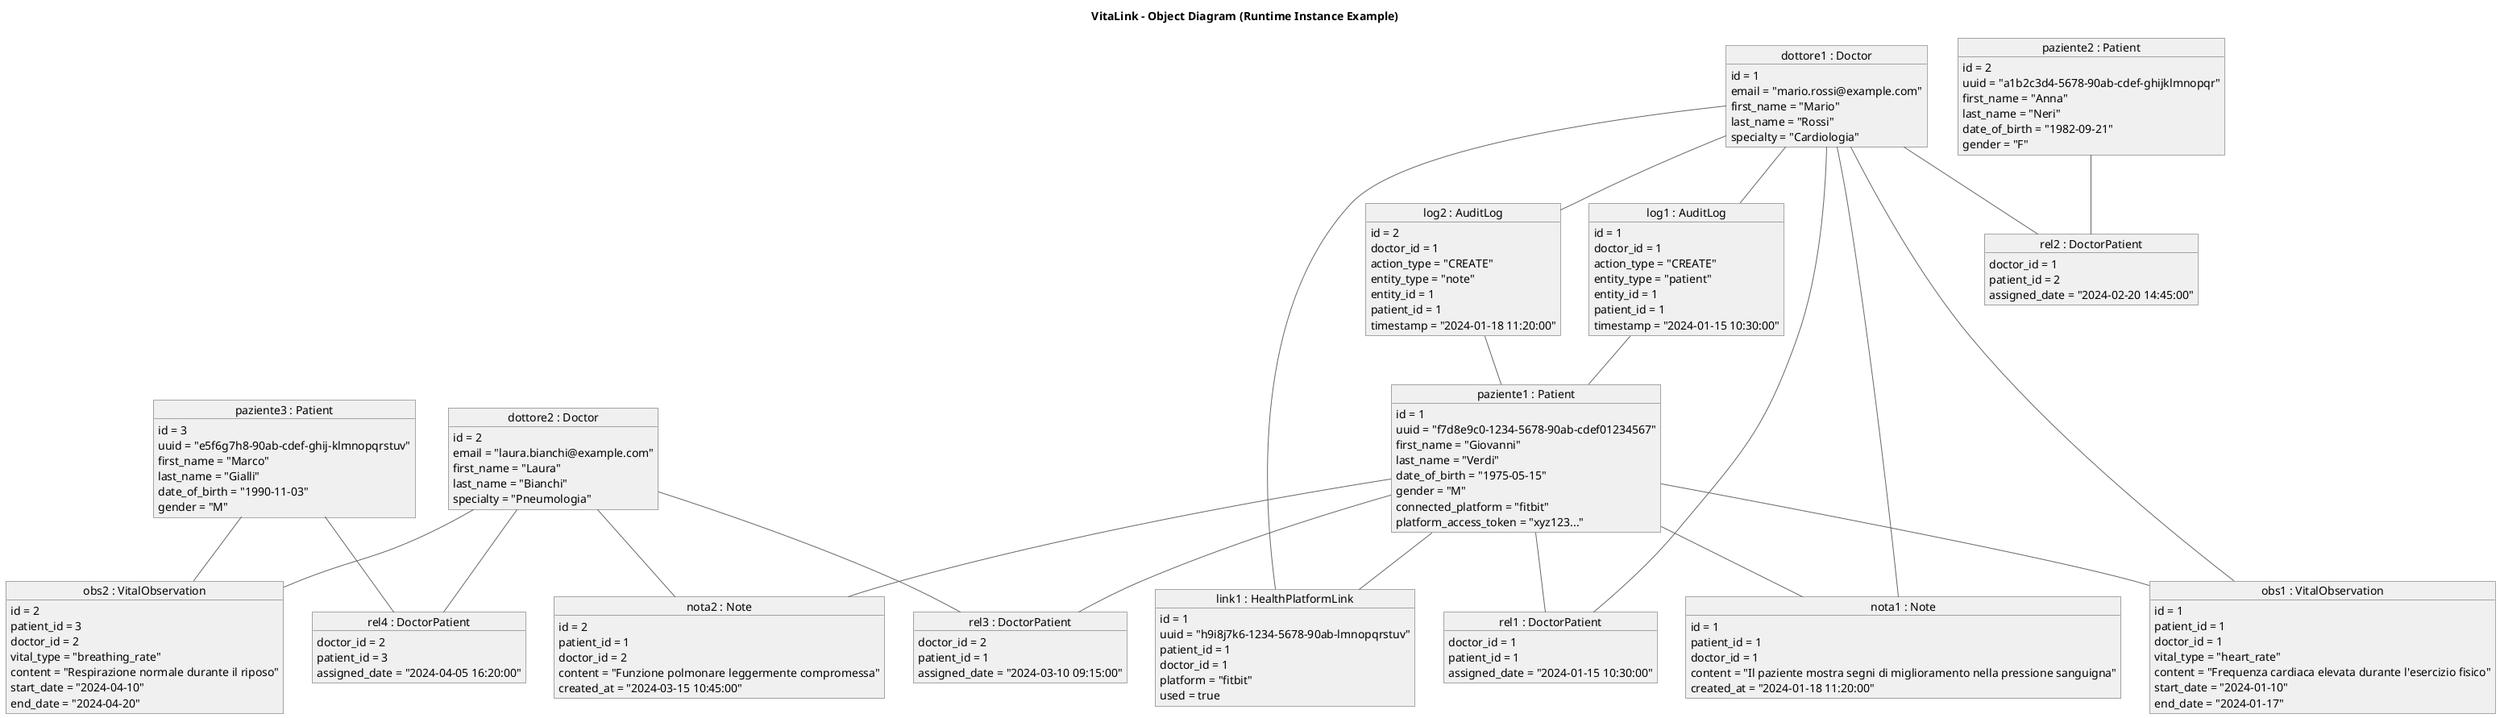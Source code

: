 @startuml VitaLink - Object Diagram

' Stile e configurazione
skinparam object {
    BackgroundColor #f0f0f0
    BorderColor #555555
}
skinparam arrow {
    Color #666666
}

title VitaLink - Object Diagram (Runtime Instance Example)

' Oggetti Doctor
object "dottore1 : Doctor" as doc1 {
    id = 1
    email = "mario.rossi@example.com"
    first_name = "Mario"
    last_name = "Rossi"
    specialty = "Cardiologia"
}

object "dottore2 : Doctor" as doc2 {
    id = 2
    email = "laura.bianchi@example.com"
    first_name = "Laura"
    last_name = "Bianchi"
    specialty = "Pneumologia"
}

' Oggetti Patient
object "paziente1 : Patient" as pat1 {
    id = 1
    uuid = "f7d8e9c0-1234-5678-90ab-cdef01234567"
    first_name = "Giovanni"
    last_name = "Verdi"
    date_of_birth = "1975-05-15"
    gender = "M"
    connected_platform = "fitbit"
    platform_access_token = "xyz123..."
}

object "paziente2 : Patient" as pat2 {
    id = 2
    uuid = "a1b2c3d4-5678-90ab-cdef-ghijklmnopqr"
    first_name = "Anna"
    last_name = "Neri"
    date_of_birth = "1982-09-21"
    gender = "F"
}

object "paziente3 : Patient" as pat3 {
    id = 3
    uuid = "e5f6g7h8-90ab-cdef-ghij-klmnopqrstuv"
    first_name = "Marco"
    last_name = "Gialli"
    date_of_birth = "1990-11-03"
    gender = "M"
}

' Oggetti DoctorPatient
object "rel1 : DoctorPatient" as rel1 {
    doctor_id = 1
    patient_id = 1
    assigned_date = "2024-01-15 10:30:00"
}

object "rel2 : DoctorPatient" as rel2 {
    doctor_id = 1
    patient_id = 2
    assigned_date = "2024-02-20 14:45:00"
}

object "rel3 : DoctorPatient" as rel3 {
    doctor_id = 2
    patient_id = 1
    assigned_date = "2024-03-10 09:15:00"
}

object "rel4 : DoctorPatient" as rel4 {
    doctor_id = 2
    patient_id = 3
    assigned_date = "2024-04-05 16:20:00"
}

' Oggetti Note
object "nota1 : Note" as note1 {
    id = 1
    patient_id = 1
    doctor_id = 1
    content = "Il paziente mostra segni di miglioramento nella pressione sanguigna"
    created_at = "2024-01-18 11:20:00"
}

object "nota2 : Note" as note2 {
    id = 2
    patient_id = 1
    doctor_id = 2
    content = "Funzione polmonare leggermente compromessa"
    created_at = "2024-03-15 10:45:00"
}

' Oggetti VitalObservation
object "obs1 : VitalObservation" as obs1 {
    id = 1
    patient_id = 1
    doctor_id = 1
    vital_type = "heart_rate"
    content = "Frequenza cardiaca elevata durante l'esercizio fisico"
    start_date = "2024-01-10"
    end_date = "2024-01-17"
}

object "obs2 : VitalObservation" as obs2 {
    id = 2
    patient_id = 3
    doctor_id = 2
    vital_type = "breathing_rate"
    content = "Respirazione normale durante il riposo"
    start_date = "2024-04-10"
    end_date = "2024-04-20"
}

' Oggetti HealthPlatformLink
object "link1 : HealthPlatformLink" as link1 {
    id = 1
    uuid = "h9i8j7k6-1234-5678-90ab-lmnopqrstuv"
    patient_id = 1
    doctor_id = 1
    platform = "fitbit"
    used = true
}

' Oggetti AuditLog
object "log1 : AuditLog" as log1 {
    id = 1
    doctor_id = 1
    action_type = "CREATE"
    entity_type = "patient"
    entity_id = 1
    patient_id = 1
    timestamp = "2024-01-15 10:30:00"
}

object "log2 : AuditLog" as log2 {
    id = 2
    doctor_id = 1
    action_type = "CREATE"
    entity_type = "note"
    entity_id = 1
    patient_id = 1
    timestamp = "2024-01-18 11:20:00"
}

' Relazioni
doc1 -- rel1
doc1 -- rel2
doc2 -- rel3
doc2 -- rel4

pat1 -- rel1
pat2 -- rel2
pat1 -- rel3
pat3 -- rel4

doc1 -- note1
doc2 -- note2

pat1 -- note1
pat1 -- note2

pat1 -- obs1
pat3 -- obs2

doc1 -- obs1
doc2 -- obs2

pat1 -- link1
doc1 -- link1

doc1 -- log1
doc1 -- log2
log1 -- pat1
log2 -- pat1

@enduml
